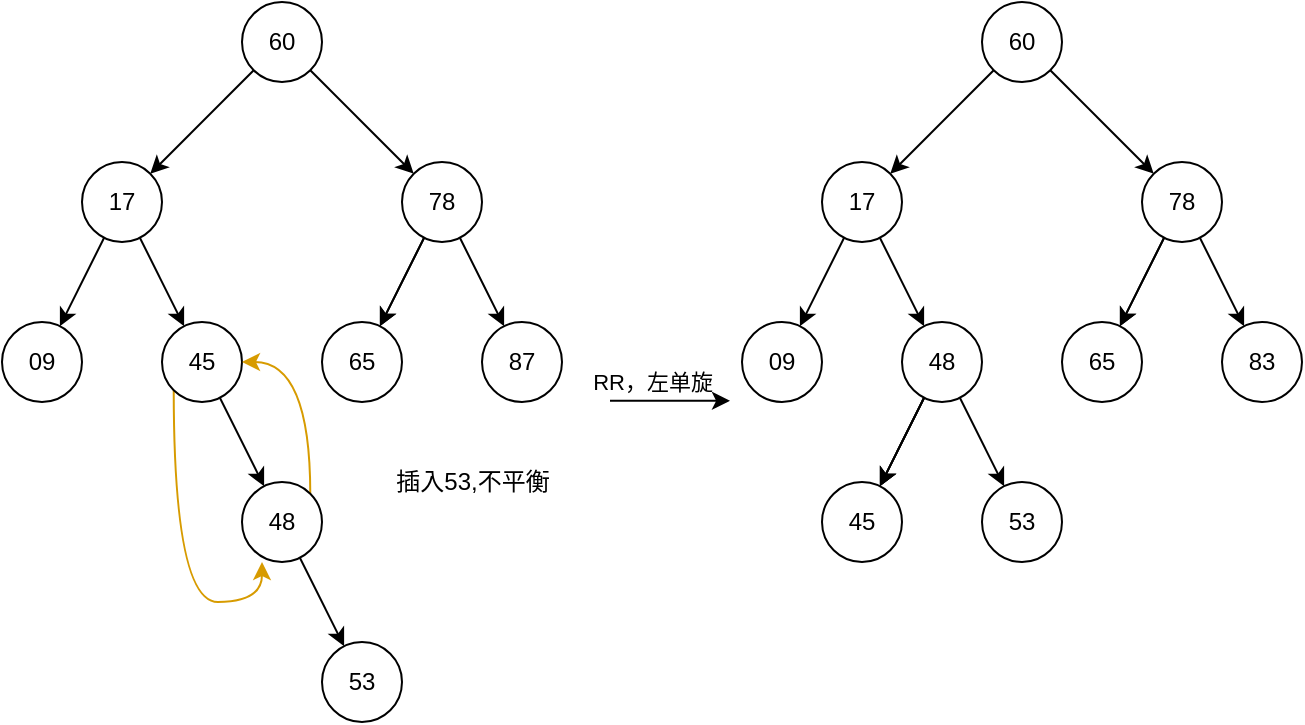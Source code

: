 <mxfile version="18.0.6" type="device"><diagram id="b6KgzBrTWbJ3GAVI7zIz" name="第 1 页"><mxGraphModel dx="593" dy="378" grid="1" gridSize="10" guides="1" tooltips="1" connect="1" arrows="1" fold="1" page="1" pageScale="1" pageWidth="827" pageHeight="1169" math="0" shadow="0"><root><mxCell id="0"/><mxCell id="1" parent="0"/><mxCell id="XJpy5dWn181HUGlN08YE-5" value="" style="edgeStyle=none;rounded=0;orthogonalLoop=1;jettySize=auto;html=1;" parent="1" source="XJpy5dWn181HUGlN08YE-1" target="XJpy5dWn181HUGlN08YE-4" edge="1"><mxGeometry relative="1" as="geometry"/></mxCell><mxCell id="XJpy5dWn181HUGlN08YE-7" value="" style="edgeStyle=none;rounded=0;orthogonalLoop=1;jettySize=auto;html=1;" parent="1" source="XJpy5dWn181HUGlN08YE-1" target="XJpy5dWn181HUGlN08YE-6" edge="1"><mxGeometry relative="1" as="geometry"/></mxCell><mxCell id="XJpy5dWn181HUGlN08YE-1" value="60" style="ellipse;whiteSpace=wrap;html=1;aspect=fixed;" parent="1" vertex="1"><mxGeometry x="200" y="40" width="40" height="40" as="geometry"/></mxCell><mxCell id="XJpy5dWn181HUGlN08YE-9" value="" style="edgeStyle=none;rounded=0;orthogonalLoop=1;jettySize=auto;html=1;" parent="1" source="XJpy5dWn181HUGlN08YE-4" target="XJpy5dWn181HUGlN08YE-8" edge="1"><mxGeometry relative="1" as="geometry"/></mxCell><mxCell id="XJpy5dWn181HUGlN08YE-11" value="" style="edgeStyle=none;rounded=0;orthogonalLoop=1;jettySize=auto;html=1;" parent="1" source="XJpy5dWn181HUGlN08YE-4" target="XJpy5dWn181HUGlN08YE-10" edge="1"><mxGeometry relative="1" as="geometry"/></mxCell><mxCell id="XJpy5dWn181HUGlN08YE-4" value="17" style="ellipse;whiteSpace=wrap;html=1;aspect=fixed;" parent="1" vertex="1"><mxGeometry x="120" y="120" width="40" height="40" as="geometry"/></mxCell><mxCell id="XJpy5dWn181HUGlN08YE-15" value="" style="edgeStyle=none;rounded=0;orthogonalLoop=1;jettySize=auto;html=1;" parent="1" source="XJpy5dWn181HUGlN08YE-6" target="XJpy5dWn181HUGlN08YE-14" edge="1"><mxGeometry relative="1" as="geometry"/></mxCell><mxCell id="XJpy5dWn181HUGlN08YE-17" value="" style="edgeStyle=none;rounded=0;orthogonalLoop=1;jettySize=auto;html=1;" parent="1" source="XJpy5dWn181HUGlN08YE-6" target="XJpy5dWn181HUGlN08YE-14" edge="1"><mxGeometry relative="1" as="geometry"/></mxCell><mxCell id="XJpy5dWn181HUGlN08YE-19" value="" style="edgeStyle=none;rounded=0;orthogonalLoop=1;jettySize=auto;html=1;" parent="1" source="XJpy5dWn181HUGlN08YE-6" target="XJpy5dWn181HUGlN08YE-18" edge="1"><mxGeometry relative="1" as="geometry"><Array as="points"><mxPoint x="320" y="180"/></Array></mxGeometry></mxCell><mxCell id="XJpy5dWn181HUGlN08YE-6" value="78" style="ellipse;whiteSpace=wrap;html=1;aspect=fixed;" parent="1" vertex="1"><mxGeometry x="280" y="120" width="40" height="40" as="geometry"/></mxCell><mxCell id="XJpy5dWn181HUGlN08YE-8" value="09" style="ellipse;whiteSpace=wrap;html=1;aspect=fixed;" parent="1" vertex="1"><mxGeometry x="80" y="200" width="40" height="40" as="geometry"/></mxCell><mxCell id="jTUO0yar2qxk5dEi1zVn-3" value="" style="rounded=0;orthogonalLoop=1;jettySize=auto;html=1;" edge="1" parent="1" source="XJpy5dWn181HUGlN08YE-10" target="jTUO0yar2qxk5dEi1zVn-2"><mxGeometry relative="1" as="geometry"/></mxCell><mxCell id="jTUO0yar2qxk5dEi1zVn-7" style="edgeStyle=orthogonalEdgeStyle;curved=1;rounded=0;orthogonalLoop=1;jettySize=auto;html=1;exitX=0;exitY=1;exitDx=0;exitDy=0;entryX=0.25;entryY=1;entryDx=0;entryDy=0;entryPerimeter=0;fillColor=#ffe6cc;strokeColor=#d79b00;" edge="1" parent="1" source="XJpy5dWn181HUGlN08YE-10" target="jTUO0yar2qxk5dEi1zVn-2"><mxGeometry relative="1" as="geometry"/></mxCell><mxCell id="XJpy5dWn181HUGlN08YE-10" value="45" style="ellipse;whiteSpace=wrap;html=1;aspect=fixed;" parent="1" vertex="1"><mxGeometry x="160" y="200" width="40" height="40" as="geometry"/></mxCell><mxCell id="XJpy5dWn181HUGlN08YE-14" value="65" style="ellipse;whiteSpace=wrap;html=1;aspect=fixed;" parent="1" vertex="1"><mxGeometry x="240" y="200" width="40" height="40" as="geometry"/></mxCell><mxCell id="XJpy5dWn181HUGlN08YE-18" value="87" style="ellipse;whiteSpace=wrap;html=1;aspect=fixed;" parent="1" vertex="1"><mxGeometry x="320" y="200" width="40" height="40" as="geometry"/></mxCell><mxCell id="_QWKKGateuF4gULqiVz1-3" value="插入53,不平衡" style="text;html=1;align=center;verticalAlign=middle;resizable=0;points=[];autosize=1;strokeColor=none;fillColor=none;" parent="1" vertex="1"><mxGeometry x="270" y="270" width="90" height="20" as="geometry"/></mxCell><mxCell id="_QWKKGateuF4gULqiVz1-6" value="" style="endArrow=classic;html=1;rounded=0;" parent="1" edge="1"><mxGeometry width="50" height="50" relative="1" as="geometry"><mxPoint x="384" y="239.43" as="sourcePoint"/><mxPoint x="444" y="239.43" as="targetPoint"/></mxGeometry></mxCell><mxCell id="_QWKKGateuF4gULqiVz1-7" value="RR，左单旋" style="edgeLabel;html=1;align=center;verticalAlign=middle;resizable=0;points=[];" parent="_QWKKGateuF4gULqiVz1-6" vertex="1" connectable="0"><mxGeometry x="-0.292" y="-2" relative="1" as="geometry"><mxPoint y="-12" as="offset"/></mxGeometry></mxCell><mxCell id="_QWKKGateuF4gULqiVz1-10" value="" style="edgeStyle=none;rounded=0;orthogonalLoop=1;jettySize=auto;html=1;" parent="1" source="_QWKKGateuF4gULqiVz1-12" target="_QWKKGateuF4gULqiVz1-15" edge="1"><mxGeometry relative="1" as="geometry"/></mxCell><mxCell id="_QWKKGateuF4gULqiVz1-11" value="" style="edgeStyle=none;rounded=0;orthogonalLoop=1;jettySize=auto;html=1;" parent="1" source="_QWKKGateuF4gULqiVz1-12" target="_QWKKGateuF4gULqiVz1-19" edge="1"><mxGeometry relative="1" as="geometry"/></mxCell><mxCell id="_QWKKGateuF4gULqiVz1-12" value="60" style="ellipse;whiteSpace=wrap;html=1;aspect=fixed;" parent="1" vertex="1"><mxGeometry x="570" y="40" width="40" height="40" as="geometry"/></mxCell><mxCell id="_QWKKGateuF4gULqiVz1-13" value="" style="edgeStyle=none;rounded=0;orthogonalLoop=1;jettySize=auto;html=1;" parent="1" source="_QWKKGateuF4gULqiVz1-15" target="_QWKKGateuF4gULqiVz1-20" edge="1"><mxGeometry relative="1" as="geometry"/></mxCell><mxCell id="_QWKKGateuF4gULqiVz1-14" value="" style="edgeStyle=none;rounded=0;orthogonalLoop=1;jettySize=auto;html=1;" parent="1" source="_QWKKGateuF4gULqiVz1-15" target="_QWKKGateuF4gULqiVz1-21" edge="1"><mxGeometry relative="1" as="geometry"/></mxCell><mxCell id="_QWKKGateuF4gULqiVz1-15" value="17" style="ellipse;whiteSpace=wrap;html=1;aspect=fixed;" parent="1" vertex="1"><mxGeometry x="490" y="120" width="40" height="40" as="geometry"/></mxCell><mxCell id="_QWKKGateuF4gULqiVz1-16" value="" style="edgeStyle=none;rounded=0;orthogonalLoop=1;jettySize=auto;html=1;" parent="1" source="_QWKKGateuF4gULqiVz1-19" target="_QWKKGateuF4gULqiVz1-22" edge="1"><mxGeometry relative="1" as="geometry"/></mxCell><mxCell id="_QWKKGateuF4gULqiVz1-17" value="" style="edgeStyle=none;rounded=0;orthogonalLoop=1;jettySize=auto;html=1;" parent="1" source="_QWKKGateuF4gULqiVz1-19" target="_QWKKGateuF4gULqiVz1-22" edge="1"><mxGeometry relative="1" as="geometry"/></mxCell><mxCell id="_QWKKGateuF4gULqiVz1-37" value="" style="edgeStyle=none;rounded=0;orthogonalLoop=1;jettySize=auto;html=1;" parent="1" source="_QWKKGateuF4gULqiVz1-19" target="_QWKKGateuF4gULqiVz1-25" edge="1"><mxGeometry relative="1" as="geometry"/></mxCell><mxCell id="_QWKKGateuF4gULqiVz1-19" value="78" style="ellipse;whiteSpace=wrap;html=1;aspect=fixed;" parent="1" vertex="1"><mxGeometry x="650" y="120" width="40" height="40" as="geometry"/></mxCell><mxCell id="_QWKKGateuF4gULqiVz1-20" value="09" style="ellipse;whiteSpace=wrap;html=1;aspect=fixed;" parent="1" vertex="1"><mxGeometry x="450" y="200" width="40" height="40" as="geometry"/></mxCell><mxCell id="jTUO0yar2qxk5dEi1zVn-9" value="" style="rounded=0;orthogonalLoop=1;jettySize=auto;html=1;" edge="1" parent="1" source="_QWKKGateuF4gULqiVz1-21" target="jTUO0yar2qxk5dEi1zVn-8"><mxGeometry relative="1" as="geometry"/></mxCell><mxCell id="jTUO0yar2qxk5dEi1zVn-10" value="" style="edgeStyle=none;rounded=0;orthogonalLoop=1;jettySize=auto;html=1;" edge="1" parent="1" source="_QWKKGateuF4gULqiVz1-21" target="jTUO0yar2qxk5dEi1zVn-8"><mxGeometry relative="1" as="geometry"/></mxCell><mxCell id="jTUO0yar2qxk5dEi1zVn-11" value="" style="edgeStyle=none;rounded=0;orthogonalLoop=1;jettySize=auto;html=1;" edge="1" parent="1" source="_QWKKGateuF4gULqiVz1-21" target="jTUO0yar2qxk5dEi1zVn-8"><mxGeometry relative="1" as="geometry"/></mxCell><mxCell id="jTUO0yar2qxk5dEi1zVn-13" value="" style="edgeStyle=none;rounded=0;orthogonalLoop=1;jettySize=auto;html=1;" edge="1" parent="1" source="_QWKKGateuF4gULqiVz1-21" target="jTUO0yar2qxk5dEi1zVn-12"><mxGeometry relative="1" as="geometry"/></mxCell><mxCell id="_QWKKGateuF4gULqiVz1-21" value="48" style="ellipse;whiteSpace=wrap;html=1;aspect=fixed;" parent="1" vertex="1"><mxGeometry x="530" y="200" width="40" height="40" as="geometry"/></mxCell><mxCell id="_QWKKGateuF4gULqiVz1-22" value="65" style="ellipse;whiteSpace=wrap;html=1;aspect=fixed;" parent="1" vertex="1"><mxGeometry x="610" y="200" width="40" height="40" as="geometry"/></mxCell><mxCell id="_QWKKGateuF4gULqiVz1-25" value="83" style="ellipse;whiteSpace=wrap;html=1;aspect=fixed;" parent="1" vertex="1"><mxGeometry x="690" y="200" width="40" height="40" as="geometry"/></mxCell><mxCell id="jTUO0yar2qxk5dEi1zVn-5" value="" style="edgeStyle=none;rounded=0;orthogonalLoop=1;jettySize=auto;html=1;" edge="1" parent="1" source="jTUO0yar2qxk5dEi1zVn-2" target="jTUO0yar2qxk5dEi1zVn-4"><mxGeometry relative="1" as="geometry"/></mxCell><mxCell id="jTUO0yar2qxk5dEi1zVn-6" style="edgeStyle=orthogonalEdgeStyle;curved=1;rounded=0;orthogonalLoop=1;jettySize=auto;html=1;exitX=1;exitY=0;exitDx=0;exitDy=0;entryX=1;entryY=0.5;entryDx=0;entryDy=0;fillColor=#ffe6cc;strokeColor=#d79b00;" edge="1" parent="1" source="jTUO0yar2qxk5dEi1zVn-2" target="XJpy5dWn181HUGlN08YE-10"><mxGeometry relative="1" as="geometry"/></mxCell><mxCell id="jTUO0yar2qxk5dEi1zVn-2" value="48" style="ellipse;whiteSpace=wrap;html=1;aspect=fixed;" vertex="1" parent="1"><mxGeometry x="200" y="280" width="40" height="40" as="geometry"/></mxCell><mxCell id="jTUO0yar2qxk5dEi1zVn-4" value="53" style="ellipse;whiteSpace=wrap;html=1;aspect=fixed;" vertex="1" parent="1"><mxGeometry x="240" y="360" width="40" height="40" as="geometry"/></mxCell><mxCell id="jTUO0yar2qxk5dEi1zVn-8" value="45" style="ellipse;whiteSpace=wrap;html=1;aspect=fixed;" vertex="1" parent="1"><mxGeometry x="490" y="280" width="40" height="40" as="geometry"/></mxCell><mxCell id="jTUO0yar2qxk5dEi1zVn-12" value="53" style="ellipse;whiteSpace=wrap;html=1;aspect=fixed;" vertex="1" parent="1"><mxGeometry x="570" y="280" width="40" height="40" as="geometry"/></mxCell></root></mxGraphModel></diagram></mxfile>